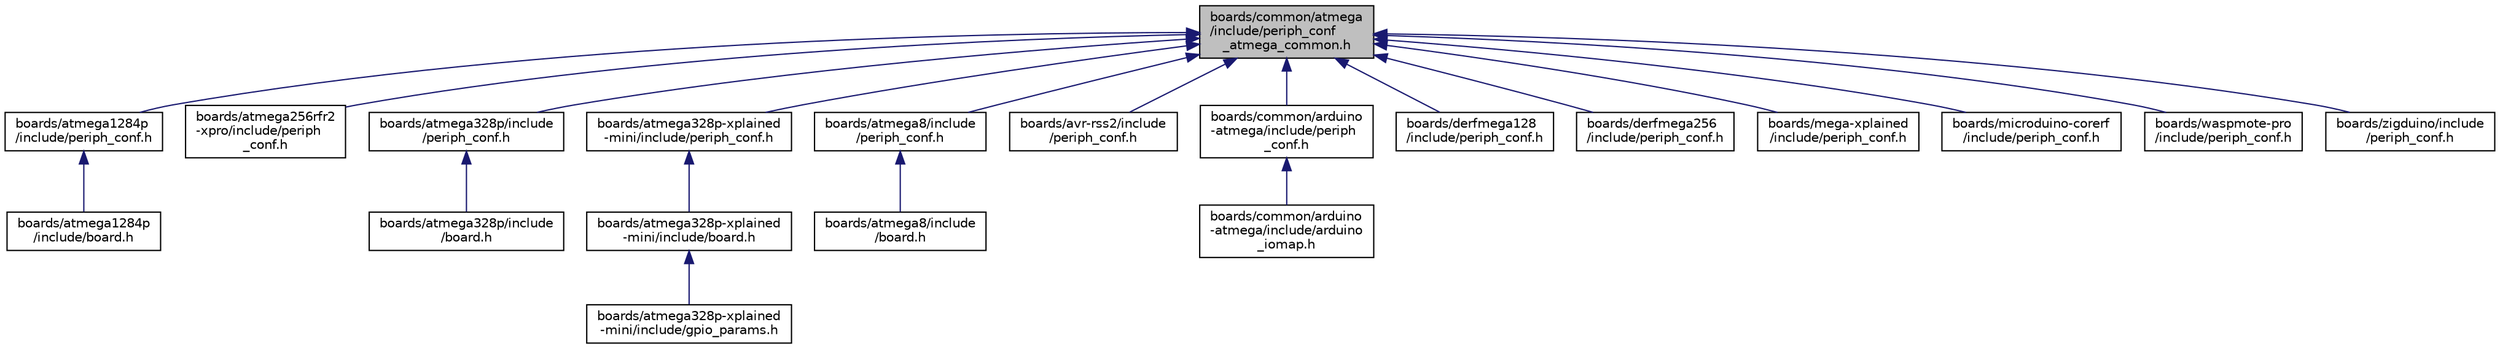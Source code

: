 digraph "boards/common/atmega/include/periph_conf_atmega_common.h"
{
 // LATEX_PDF_SIZE
  edge [fontname="Helvetica",fontsize="10",labelfontname="Helvetica",labelfontsize="10"];
  node [fontname="Helvetica",fontsize="10",shape=record];
  Node1 [label="boards/common/atmega\l/include/periph_conf\l_atmega_common.h",height=0.2,width=0.4,color="black", fillcolor="grey75", style="filled", fontcolor="black",tooltip="Common configuration of MCU periphery for ATmega boards."];
  Node1 -> Node2 [dir="back",color="midnightblue",fontsize="10",style="solid",fontname="Helvetica"];
  Node2 [label="boards/atmega1284p\l/include/periph_conf.h",height=0.2,width=0.4,color="black", fillcolor="white", style="filled",URL="$boards_2atmega1284p_2include_2periph__conf_8h.html",tooltip="Peripheral MCU configuration for the ATmega1284p standalone \"board\"."];
  Node2 -> Node3 [dir="back",color="midnightblue",fontsize="10",style="solid",fontname="Helvetica"];
  Node3 [label="boards/atmega1284p\l/include/board.h",height=0.2,width=0.4,color="black", fillcolor="white", style="filled",URL="$atmega1284p_2include_2board_8h.html",tooltip="Board specific definitions for the standalone ATmega1284P \"board\"."];
  Node1 -> Node4 [dir="back",color="midnightblue",fontsize="10",style="solid",fontname="Helvetica"];
  Node4 [label="boards/atmega256rfr2\l-xpro/include/periph\l_conf.h",height=0.2,width=0.4,color="black", fillcolor="white", style="filled",URL="$boards_2atmega256rfr2-xpro_2include_2periph__conf_8h.html",tooltip="Peripheral MCU configuration for the Atmega256RFR2 Xplained Pro."];
  Node1 -> Node5 [dir="back",color="midnightblue",fontsize="10",style="solid",fontname="Helvetica"];
  Node5 [label="boards/atmega328p/include\l/periph_conf.h",height=0.2,width=0.4,color="black", fillcolor="white", style="filled",URL="$boards_2atmega328p_2include_2periph__conf_8h.html",tooltip="Peripheral MCU configuration for the ATmega328p standalone \"board\"."];
  Node5 -> Node6 [dir="back",color="midnightblue",fontsize="10",style="solid",fontname="Helvetica"];
  Node6 [label="boards/atmega328p/include\l/board.h",height=0.2,width=0.4,color="black", fillcolor="white", style="filled",URL="$atmega328p_2include_2board_8h.html",tooltip="Board specific definitions for the standalone ATmega328p \"board\"."];
  Node1 -> Node7 [dir="back",color="midnightblue",fontsize="10",style="solid",fontname="Helvetica"];
  Node7 [label="boards/atmega328p-xplained\l-mini/include/periph_conf.h",height=0.2,width=0.4,color="black", fillcolor="white", style="filled",URL="$boards_2atmega328p-xplained-mini_2include_2periph__conf_8h.html",tooltip="Peripheral MCU configuration for the ATmega328p xplained mini \"board\"."];
  Node7 -> Node8 [dir="back",color="midnightblue",fontsize="10",style="solid",fontname="Helvetica"];
  Node8 [label="boards/atmega328p-xplained\l-mini/include/board.h",height=0.2,width=0.4,color="black", fillcolor="white", style="filled",URL="$atmega328p-xplained-mini_2include_2board_8h.html",tooltip="Board specific definitions for the standalone ATmega328p \"board\"."];
  Node8 -> Node9 [dir="back",color="midnightblue",fontsize="10",style="solid",fontname="Helvetica"];
  Node9 [label="boards/atmega328p-xplained\l-mini/include/gpio_params.h",height=0.2,width=0.4,color="black", fillcolor="white", style="filled",URL="$atmega328p-xplained-mini_2include_2gpio__params_8h.html",tooltip="Configuration of SAUL mapped GPIO pins."];
  Node1 -> Node10 [dir="back",color="midnightblue",fontsize="10",style="solid",fontname="Helvetica"];
  Node10 [label="boards/atmega8/include\l/periph_conf.h",height=0.2,width=0.4,color="black", fillcolor="white", style="filled",URL="$boards_2atmega8_2include_2periph__conf_8h.html",tooltip="Peripheral MCU configuration for the ATmega8 standalone \"board\"."];
  Node10 -> Node11 [dir="back",color="midnightblue",fontsize="10",style="solid",fontname="Helvetica"];
  Node11 [label="boards/atmega8/include\l/board.h",height=0.2,width=0.4,color="black", fillcolor="white", style="filled",URL="$atmega8_2include_2board_8h.html",tooltip="Board specific definitions for the standalone ATmega8 \"board\"."];
  Node1 -> Node12 [dir="back",color="midnightblue",fontsize="10",style="solid",fontname="Helvetica"];
  Node12 [label="boards/avr-rss2/include\l/periph_conf.h",height=0.2,width=0.4,color="black", fillcolor="white", style="filled",URL="$boards_2avr-rss2_2include_2periph__conf_8h.html",tooltip="Peripheral MCU configuration for the rss2 AtMega256rfr2 board."];
  Node1 -> Node13 [dir="back",color="midnightblue",fontsize="10",style="solid",fontname="Helvetica"];
  Node13 [label="boards/common/arduino\l-atmega/include/periph\l_conf.h",height=0.2,width=0.4,color="black", fillcolor="white", style="filled",URL="$boards_2common_2arduino-atmega_2include_2periph__conf_8h.html",tooltip="Common configuration of MCU periphery for Arduino Atmega boards."];
  Node13 -> Node14 [dir="back",color="midnightblue",fontsize="10",style="solid",fontname="Helvetica"];
  Node14 [label="boards/common/arduino\l-atmega/include/arduino\l_iomap.h",height=0.2,width=0.4,color="black", fillcolor="white", style="filled",URL="$common_2arduino-atmega_2include_2arduino__iomap_8h.html",tooltip="Mapping from MCU pins to Arduino pins for Arduino Atmega boards."];
  Node1 -> Node15 [dir="back",color="midnightblue",fontsize="10",style="solid",fontname="Helvetica"];
  Node15 [label="boards/derfmega128\l/include/periph_conf.h",height=0.2,width=0.4,color="black", fillcolor="white", style="filled",URL="$boards_2derfmega128_2include_2periph__conf_8h.html",tooltip="Peripheral MCU configuration for the deRFmega128 module."];
  Node1 -> Node16 [dir="back",color="midnightblue",fontsize="10",style="solid",fontname="Helvetica"];
  Node16 [label="boards/derfmega256\l/include/periph_conf.h",height=0.2,width=0.4,color="black", fillcolor="white", style="filled",URL="$boards_2derfmega256_2include_2periph__conf_8h.html",tooltip="Peripheral MCU configuration for the deRFmega256 module."];
  Node1 -> Node17 [dir="back",color="midnightblue",fontsize="10",style="solid",fontname="Helvetica"];
  Node17 [label="boards/mega-xplained\l/include/periph_conf.h",height=0.2,width=0.4,color="black", fillcolor="white", style="filled",URL="$boards_2mega-xplained_2include_2periph__conf_8h.html",tooltip="Common configuration of MCU periphery for Mega Xplained."];
  Node1 -> Node18 [dir="back",color="midnightblue",fontsize="10",style="solid",fontname="Helvetica"];
  Node18 [label="boards/microduino-corerf\l/include/periph_conf.h",height=0.2,width=0.4,color="black", fillcolor="white", style="filled",URL="$boards_2microduino-corerf_2include_2periph__conf_8h.html",tooltip="Peripheral MCU configuration for the Microduino CoreRF board."];
  Node1 -> Node19 [dir="back",color="midnightblue",fontsize="10",style="solid",fontname="Helvetica"];
  Node19 [label="boards/waspmote-pro\l/include/periph_conf.h",height=0.2,width=0.4,color="black", fillcolor="white", style="filled",URL="$boards_2waspmote-pro_2include_2periph__conf_8h.html",tooltip="Peripheral MCU configuration for the Waspmote PRO v1.2 board."];
  Node1 -> Node20 [dir="back",color="midnightblue",fontsize="10",style="solid",fontname="Helvetica"];
  Node20 [label="boards/zigduino/include\l/periph_conf.h",height=0.2,width=0.4,color="black", fillcolor="white", style="filled",URL="$boards_2zigduino_2include_2periph__conf_8h.html",tooltip="Peripheral MCU configuration for the Zigduino board."];
}
